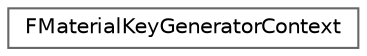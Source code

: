 digraph "Graphical Class Hierarchy"
{
 // INTERACTIVE_SVG=YES
 // LATEX_PDF_SIZE
  bgcolor="transparent";
  edge [fontname=Helvetica,fontsize=10,labelfontname=Helvetica,labelfontsize=10];
  node [fontname=Helvetica,fontsize=10,shape=box,height=0.2,width=0.4];
  rankdir="LR";
  Node0 [id="Node000000",label="FMaterialKeyGeneratorContext",height=0.2,width=0.4,color="grey40", fillcolor="white", style="filled",URL="$d5/d1c/classFMaterialKeyGeneratorContext.html",tooltip="Output class passed to RecordAndEmit functions for material shader data."];
}
